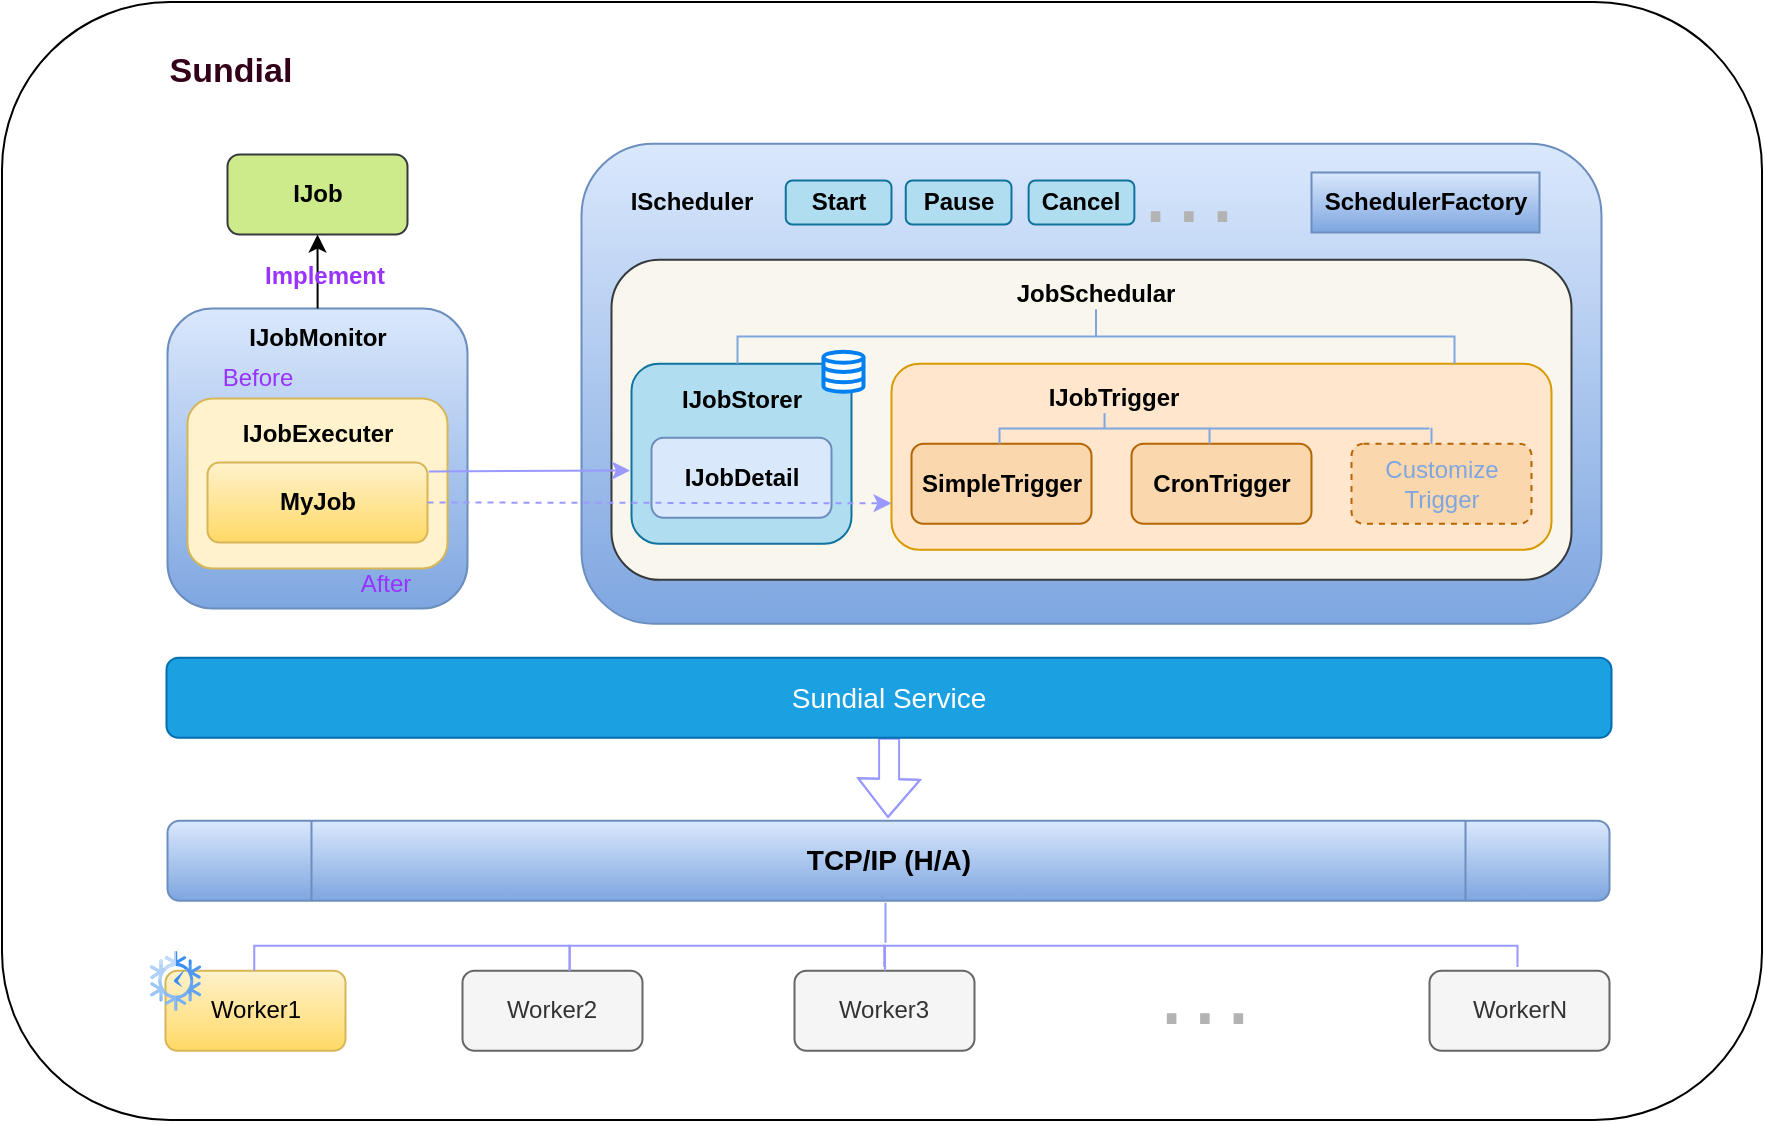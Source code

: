 <mxfile version="15.7.4" type="device"><diagram id="GytMzBVWWDfgr7GGC1Di" name="第 1 页"><mxGraphModel dx="1490" dy="1821" grid="1" gridSize="10" guides="1" tooltips="1" connect="1" arrows="1" fold="1" page="1" pageScale="1" pageWidth="827" pageHeight="1169" math="0" shadow="0"><root><mxCell id="0"/><mxCell id="1" parent="0"/><mxCell id="phc7IHnhwWqnPkmrH-PX-102" value="" style="rounded=1;whiteSpace=wrap;html=1;fontSize=14;strokeWidth=1;" vertex="1" parent="1"><mxGeometry x="124" y="-218" width="880" height="559.03" as="geometry"/></mxCell><mxCell id="phc7IHnhwWqnPkmrH-PX-68" value="" style="rounded=1;whiteSpace=wrap;html=1;strokeColor=#6c8ebf;strokeWidth=1;fillColor=#dae8fc;gradientColor=#7ea6e0;" vertex="1" parent="1"><mxGeometry x="413.75" y="-147.13" width="510" height="240" as="geometry"/></mxCell><mxCell id="phc7IHnhwWqnPkmrH-PX-42" value="" style="rounded=1;whiteSpace=wrap;html=1;strokeColor=#6c8ebf;strokeWidth=1;fillColor=#dae8fc;gradientColor=#7ea6e0;" vertex="1" parent="1"><mxGeometry x="206.75" y="-64.75" width="150" height="150" as="geometry"/></mxCell><mxCell id="phc7IHnhwWqnPkmrH-PX-37" value="" style="rounded=1;whiteSpace=wrap;html=1;fillColor=#fff2cc;strokeColor=#d6b656;" vertex="1" parent="1"><mxGeometry x="216.75" y="-19.75" width="130" height="85" as="geometry"/></mxCell><mxCell id="phc7IHnhwWqnPkmrH-PX-20" value="" style="rounded=1;whiteSpace=wrap;html=1;fillColor=#f9f7ed;strokeColor=#36393d;" vertex="1" parent="1"><mxGeometry x="428.75" y="-89.13" width="480" height="160" as="geometry"/></mxCell><mxCell id="phc7IHnhwWqnPkmrH-PX-16" value="" style="rounded=1;whiteSpace=wrap;html=1;fillColor=#b1ddf0;strokeColor=#10739e;" vertex="1" parent="1"><mxGeometry x="438.75" y="-37.13" width="110" height="90" as="geometry"/></mxCell><mxCell id="phc7IHnhwWqnPkmrH-PX-9" value="" style="rounded=1;whiteSpace=wrap;html=1;fillColor=#ffe6cc;strokeColor=#d79b00;" vertex="1" parent="1"><mxGeometry x="568.75" y="-37.13" width="330" height="93" as="geometry"/></mxCell><mxCell id="phc7IHnhwWqnPkmrH-PX-4" value="SimpleTrigger" style="rounded=1;whiteSpace=wrap;html=1;fillColor=#fad7ac;strokeColor=#b46504;fontStyle=1" vertex="1" parent="1"><mxGeometry x="578.75" y="2.87" width="90" height="40" as="geometry"/></mxCell><mxCell id="phc7IHnhwWqnPkmrH-PX-6" value="CronTrigger" style="rounded=1;whiteSpace=wrap;html=1;fillColor=#fad7ac;strokeColor=#b46504;fontStyle=1" vertex="1" parent="1"><mxGeometry x="688.75" y="2.87" width="90" height="40" as="geometry"/></mxCell><mxCell id="phc7IHnhwWqnPkmrH-PX-10" value="IJobTrigger" style="text;html=1;strokeColor=none;fillColor=none;align=center;verticalAlign=middle;whiteSpace=wrap;rounded=0;fontStyle=1" vertex="1" parent="1"><mxGeometry x="649.75" y="-35.13" width="60" height="30" as="geometry"/></mxCell><mxCell id="phc7IHnhwWqnPkmrH-PX-14" value="IJobDetail" style="rounded=1;whiteSpace=wrap;html=1;fontStyle=1;fillColor=#dae8fc;strokeColor=#6c8ebf;" vertex="1" parent="1"><mxGeometry x="448.75" y="-0.13" width="90" height="40" as="geometry"/></mxCell><mxCell id="phc7IHnhwWqnPkmrH-PX-17" value="IJobStorer" style="text;html=1;strokeColor=none;fillColor=none;align=center;verticalAlign=middle;whiteSpace=wrap;rounded=0;fontStyle=1" vertex="1" parent="1"><mxGeometry x="463.75" y="-34.13" width="60" height="30" as="geometry"/></mxCell><mxCell id="phc7IHnhwWqnPkmrH-PX-19" value="" style="html=1;verticalLabelPosition=bottom;align=center;labelBackgroundColor=#ffffff;verticalAlign=top;strokeWidth=2;strokeColor=#0080F0;shadow=0;dashed=0;shape=mxgraph.ios7.icons.data;" vertex="1" parent="1"><mxGeometry x="534.75" y="-43.13" width="20" height="20" as="geometry"/></mxCell><mxCell id="phc7IHnhwWqnPkmrH-PX-21" value="JobSchedular" style="text;html=1;strokeColor=none;fillColor=none;align=center;verticalAlign=middle;whiteSpace=wrap;rounded=0;fontStyle=1" vertex="1" parent="1"><mxGeometry x="641" y="-87.13" width="60" height="30" as="geometry"/></mxCell><mxCell id="phc7IHnhwWqnPkmrH-PX-26" value="" style="strokeWidth=1;html=1;shape=mxgraph.flowchart.annotation_2;align=left;labelPosition=right;pointerEvents=1;rotation=90;strokeColor=#7EA6E0;" vertex="1" parent="1"><mxGeometry x="667.6" y="-57.29" width="15.32" height="105" as="geometry"/></mxCell><mxCell id="phc7IHnhwWqnPkmrH-PX-30" value="" style="line;strokeWidth=1;html=1;strokeColor=#7EA6E0;" vertex="1" parent="1"><mxGeometry x="727.75" y="-9.79" width="110" height="10" as="geometry"/></mxCell><mxCell id="phc7IHnhwWqnPkmrH-PX-32" value="" style="line;strokeWidth=1;html=1;rotation=90;strokeColor=#7EA6E0;" vertex="1" parent="1"><mxGeometry x="833.13" y="-4.5" width="11.25" height="10" as="geometry"/></mxCell><mxCell id="phc7IHnhwWqnPkmrH-PX-7" value="Customize Trigger" style="rounded=1;whiteSpace=wrap;html=1;fillColor=#fad7ac;strokeColor=#b46504;fontStyle=0;dashed=1;fontColor=#7EA6E0;" vertex="1" parent="1"><mxGeometry x="798.75" y="2.87" width="90" height="40" as="geometry"/></mxCell><mxCell id="phc7IHnhwWqnPkmrH-PX-33" value="" style="strokeWidth=1;html=1;shape=mxgraph.flowchart.annotation_2;align=left;labelPosition=right;pointerEvents=1;rotation=90;strokeColor=#7EA6E0;" vertex="1" parent="1"><mxGeometry x="657.38" y="-230" width="27.25" height="358.5" as="geometry"/></mxCell><mxCell id="phc7IHnhwWqnPkmrH-PX-36" value="MyJob" style="rounded=1;whiteSpace=wrap;html=1;fontStyle=1;fillColor=#fff2cc;strokeColor=#d6b656;gradientColor=#ffd966;" vertex="1" parent="1"><mxGeometry x="226.75" y="12.25" width="110" height="40" as="geometry"/></mxCell><mxCell id="phc7IHnhwWqnPkmrH-PX-39" value="IJob" style="rounded=1;whiteSpace=wrap;html=1;fontStyle=1;fillColor=#cdeb8b;strokeColor=#36393d;" vertex="1" parent="1"><mxGeometry x="236.75" y="-141.75" width="90" height="40" as="geometry"/></mxCell><mxCell id="phc7IHnhwWqnPkmrH-PX-41" value="IJobExecuter" style="text;html=1;strokeColor=none;fillColor=none;align=center;verticalAlign=middle;whiteSpace=wrap;rounded=0;fontStyle=1" vertex="1" parent="1"><mxGeometry x="251.75" y="-17.41" width="60" height="30" as="geometry"/></mxCell><mxCell id="phc7IHnhwWqnPkmrH-PX-58" style="edgeStyle=orthogonalEdgeStyle;rounded=0;orthogonalLoop=1;jettySize=auto;html=1;entryX=0.5;entryY=1;entryDx=0;entryDy=0;fontColor=#9933FF;" edge="1" parent="1" source="phc7IHnhwWqnPkmrH-PX-45" target="phc7IHnhwWqnPkmrH-PX-39"><mxGeometry relative="1" as="geometry"/></mxCell><mxCell id="phc7IHnhwWqnPkmrH-PX-45" value="IJobMonitor" style="text;html=1;strokeColor=none;fillColor=none;align=center;verticalAlign=middle;whiteSpace=wrap;rounded=0;fontStyle=1" vertex="1" parent="1"><mxGeometry x="251.75" y="-64.75" width="60" height="30" as="geometry"/></mxCell><mxCell id="phc7IHnhwWqnPkmrH-PX-52" value="" style="shape=image;html=1;verticalAlign=top;verticalLabelPosition=bottom;labelBackgroundColor=#ffffff;imageAspect=0;aspect=fixed;image=https://cdn3.iconfinder.com/data/icons/watchify-v1-0-80px/80/arrow-left-80px-128.png;fontColor=#7EA6E0;strokeColor=#7EA6E0;strokeWidth=1;rotation=-180;" vertex="1" parent="1"><mxGeometry x="216.75" y="-32.25" width="25" height="25" as="geometry"/></mxCell><mxCell id="phc7IHnhwWqnPkmrH-PX-11" value="" style="shape=image;html=1;verticalAlign=top;verticalLabelPosition=bottom;labelBackgroundColor=#ffffff;imageAspect=0;aspect=fixed;image=https://cdn1.iconfinder.com/data/icons/seo-outline-colored-free/128/Customize_user_profile_Account_man_1-128.png" vertex="1" parent="1"><mxGeometry x="876.75" y="-1.13" width="12" height="12" as="geometry"/></mxCell><mxCell id="phc7IHnhwWqnPkmrH-PX-53" value="" style="shape=image;html=1;verticalAlign=top;verticalLabelPosition=bottom;labelBackgroundColor=#ffffff;imageAspect=0;aspect=fixed;image=https://cdn3.iconfinder.com/data/icons/watchify-v1-0-80px/80/arrow-left-80px-128.png;fontColor=#7EA6E0;strokeColor=#7EA6E0;strokeWidth=1;rotation=0;" vertex="1" parent="1"><mxGeometry x="321.75" y="53.25" width="25" height="25" as="geometry"/></mxCell><mxCell id="phc7IHnhwWqnPkmrH-PX-55" value="Before" style="text;html=1;strokeColor=none;fillColor=none;align=center;verticalAlign=middle;whiteSpace=wrap;rounded=0;fontStyle=0;fontColor=#9933FF;" vertex="1" parent="1"><mxGeometry x="221.75" y="-44.75" width="60" height="30" as="geometry"/></mxCell><mxCell id="phc7IHnhwWqnPkmrH-PX-56" value="After" style="text;html=1;strokeColor=none;fillColor=none;align=center;verticalAlign=middle;whiteSpace=wrap;rounded=0;fontStyle=0;fontColor=#9933FF;" vertex="1" parent="1"><mxGeometry x="285.75" y="58.25" width="60" height="30" as="geometry"/></mxCell><mxCell id="phc7IHnhwWqnPkmrH-PX-59" value="Implement" style="text;html=1;align=center;verticalAlign=middle;resizable=0;points=[];autosize=1;strokeColor=none;fillColor=none;fontColor=#9933FF;fontStyle=1" vertex="1" parent="1"><mxGeometry x="244.75" y="-90.75" width="80" height="20" as="geometry"/></mxCell><mxCell id="phc7IHnhwWqnPkmrH-PX-34" value="" style="shape=image;html=1;verticalAlign=top;verticalLabelPosition=bottom;labelBackgroundColor=#ffffff;imageAspect=0;aspect=fixed;image=https://cdn1.iconfinder.com/data/icons/logos-1/24/protocol-open-id-128.png;fontColor=#7EA6E0;strokeColor=#7EA6E0;strokeWidth=1;" vertex="1" parent="1"><mxGeometry x="373.75" y="-18.79" width="28" height="28" as="geometry"/></mxCell><mxCell id="phc7IHnhwWqnPkmrH-PX-65" value="" style="endArrow=classic;html=1;rounded=0;fontColor=#9933FF;entryX=-0.007;entryY=0.593;entryDx=0;entryDy=0;entryPerimeter=0;strokeColor=#9999FF;exitX=1.006;exitY=0.113;exitDx=0;exitDy=0;exitPerimeter=0;" edge="1" parent="1" source="phc7IHnhwWqnPkmrH-PX-36" target="phc7IHnhwWqnPkmrH-PX-16"><mxGeometry width="50" height="50" relative="1" as="geometry"><mxPoint x="338.75" y="-4.13" as="sourcePoint"/><mxPoint x="437.1" y="-3.71" as="targetPoint"/></mxGeometry></mxCell><mxCell id="phc7IHnhwWqnPkmrH-PX-67" value="" style="endArrow=classic;html=1;rounded=0;fontColor=#9933FF;strokeColor=#9999FF;dashed=1;exitX=1;exitY=0.5;exitDx=0;exitDy=0;entryX=0;entryY=0.75;entryDx=0;entryDy=0;" edge="1" parent="1" source="phc7IHnhwWqnPkmrH-PX-36" target="phc7IHnhwWqnPkmrH-PX-9"><mxGeometry width="50" height="50" relative="1" as="geometry"><mxPoint x="338.75" y="28.87" as="sourcePoint"/><mxPoint x="569.08" y="29.204" as="targetPoint"/></mxGeometry></mxCell><mxCell id="phc7IHnhwWqnPkmrH-PX-70" value="&lt;span&gt;SchedulerFactory&lt;/span&gt;" style="rounded=0;whiteSpace=wrap;html=1;strokeColor=#6c8ebf;strokeWidth=1;fillColor=#dae8fc;gradientColor=#7ea6e0;fontStyle=1" vertex="1" parent="1"><mxGeometry x="778.75" y="-132.75" width="114" height="30" as="geometry"/></mxCell><mxCell id="phc7IHnhwWqnPkmrH-PX-72" value="IScheduler" style="text;html=1;strokeColor=none;fillColor=none;align=center;verticalAlign=middle;whiteSpace=wrap;rounded=0;fontStyle=1" vertex="1" parent="1"><mxGeometry x="438.75" y="-132.75" width="60" height="30" as="geometry"/></mxCell><mxCell id="phc7IHnhwWqnPkmrH-PX-73" value="Start" style="rounded=1;whiteSpace=wrap;html=1;strokeColor=#10739e;strokeWidth=1;fillColor=#b1ddf0;fontStyle=1" vertex="1" parent="1"><mxGeometry x="515.88" y="-128.75" width="52.87" height="22" as="geometry"/></mxCell><mxCell id="phc7IHnhwWqnPkmrH-PX-75" value="Pause" style="rounded=1;whiteSpace=wrap;html=1;strokeColor=#10739e;strokeWidth=1;fillColor=#b1ddf0;fontStyle=1" vertex="1" parent="1"><mxGeometry x="575.88" y="-128.75" width="52.87" height="22" as="geometry"/></mxCell><mxCell id="phc7IHnhwWqnPkmrH-PX-76" value="Cancel" style="rounded=1;whiteSpace=wrap;html=1;strokeColor=#10739e;strokeWidth=1;fillColor=#b1ddf0;fontStyle=1" vertex="1" parent="1"><mxGeometry x="637.31" y="-128.75" width="52.87" height="22" as="geometry"/></mxCell><mxCell id="phc7IHnhwWqnPkmrH-PX-79" value="···" style="text;html=1;align=center;verticalAlign=middle;resizable=0;points=[];autosize=1;strokeColor=none;fillColor=none;fontColor=#B3B3B3;fontSize=50;" vertex="1" parent="1"><mxGeometry x="681.75" y="-149.75" width="70" height="70" as="geometry"/></mxCell><mxCell id="phc7IHnhwWqnPkmrH-PX-100" style="edgeStyle=orthogonalEdgeStyle;rounded=0;orthogonalLoop=1;jettySize=auto;html=1;fontSize=14;fontColor=#33001A;strokeColor=#9999FF;shape=flexArrow;" edge="1" parent="1" source="phc7IHnhwWqnPkmrH-PX-80"><mxGeometry relative="1" as="geometry"><mxPoint x="567" y="190" as="targetPoint"/></mxGeometry></mxCell><mxCell id="phc7IHnhwWqnPkmrH-PX-80" value="Sundial Service" style="rounded=1;whiteSpace=wrap;html=1;fontSize=14;strokeColor=#006EAF;strokeWidth=1;fillColor=#1ba1e2;fontColor=#ffffff;" vertex="1" parent="1"><mxGeometry x="206.25" y="109.87" width="722.5" height="40" as="geometry"/></mxCell><mxCell id="phc7IHnhwWqnPkmrH-PX-82" value="Worker1" style="rounded=1;whiteSpace=wrap;html=1;fillColor=#fff2cc;strokeColor=#d6b656;fontStyle=0;gradientColor=#ffd966;" vertex="1" parent="1"><mxGeometry x="205.75" y="266.4" width="90" height="40" as="geometry"/></mxCell><mxCell id="phc7IHnhwWqnPkmrH-PX-83" value="Worker2" style="rounded=1;whiteSpace=wrap;html=1;fillColor=#f5f5f5;strokeColor=#666666;fontStyle=0;fontColor=#333333;" vertex="1" parent="1"><mxGeometry x="354.25" y="266.4" width="90" height="40" as="geometry"/></mxCell><mxCell id="phc7IHnhwWqnPkmrH-PX-84" value="Worker3" style="rounded=1;whiteSpace=wrap;html=1;fillColor=#f5f5f5;strokeColor=#666666;fontStyle=0;fontColor=#333333;" vertex="1" parent="1"><mxGeometry x="520.25" y="266.4" width="90" height="40" as="geometry"/></mxCell><mxCell id="phc7IHnhwWqnPkmrH-PX-85" value="WorkerN" style="rounded=1;whiteSpace=wrap;html=1;fontStyle=0;fillColor=#f5f5f5;strokeColor=#666666;fontColor=#333333;" vertex="1" parent="1"><mxGeometry x="837.75" y="266.4" width="90" height="40" as="geometry"/></mxCell><mxCell id="phc7IHnhwWqnPkmrH-PX-86" value="···" style="text;html=1;align=center;verticalAlign=middle;resizable=0;points=[];autosize=1;strokeColor=none;fillColor=none;fontColor=#B3B3B3;fontSize=50;" vertex="1" parent="1"><mxGeometry x="690" y="251.4" width="70" height="70" as="geometry"/></mxCell><mxCell id="phc7IHnhwWqnPkmrH-PX-87" value="TCP/IP (H/A)" style="shape=process;whiteSpace=wrap;html=1;backgroundOutline=1;rounded=1;fontSize=14;strokeColor=#6c8ebf;strokeWidth=1;fillColor=#dae8fc;fontStyle=1;gradientColor=#7ea6e0;" vertex="1" parent="1"><mxGeometry x="206.75" y="191.4" width="721" height="40" as="geometry"/></mxCell><mxCell id="phc7IHnhwWqnPkmrH-PX-89" value="" style="strokeWidth=1;html=1;shape=mxgraph.flowchart.annotation_1;align=left;pointerEvents=1;rounded=1;fontSize=14;fontColor=#33001A;rotation=90;strokeColor=#9999FF;" vertex="1" parent="1"><mxGeometry x="480.38" y="181.28" width="12.5" height="157.75" as="geometry"/></mxCell><mxCell id="phc7IHnhwWqnPkmrH-PX-90" value="" style="strokeWidth=1;html=1;shape=mxgraph.flowchart.annotation_1;align=left;pointerEvents=1;rounded=1;fontSize=14;fontColor=#33001A;rotation=90;strokeColor=#9999FF;" vertex="1" parent="1"><mxGeometry x="322.75" y="181.28" width="12.5" height="157.75" as="geometry"/></mxCell><mxCell id="phc7IHnhwWqnPkmrH-PX-91" value="" style="strokeWidth=1;html=1;shape=mxgraph.flowchart.annotation_1;align=left;pointerEvents=1;rounded=1;fontSize=14;fontColor=#33001A;rotation=90;strokeColor=#9999FF;" vertex="1" parent="1"><mxGeometry x="718.16" y="100.87" width="10.56" height="316.63" as="geometry"/></mxCell><mxCell id="phc7IHnhwWqnPkmrH-PX-92" value="" style="line;strokeWidth=1;html=1;rounded=1;fontSize=14;fontColor=#33001A;rotation=90;strokeColor=#9999FF;" vertex="1" parent="1"><mxGeometry x="555.75" y="237.4" width="20" height="10" as="geometry"/></mxCell><mxCell id="phc7IHnhwWqnPkmrH-PX-98" value="" style="sketch=0;html=1;aspect=fixed;strokeColor=none;shadow=0;align=center;verticalAlign=top;fillColor=#3B8DF1;shape=mxgraph.gcp2.time_clock;rounded=1;fontSize=14;fontColor=#33001A;" vertex="1" parent="1"><mxGeometry x="198" y="256.46" width="25.75" height="29.94" as="geometry"/></mxCell><mxCell id="phc7IHnhwWqnPkmrH-PX-103" value="Sundial" style="text;html=1;align=center;verticalAlign=middle;resizable=0;points=[];autosize=1;strokeColor=none;fillColor=none;fontSize=17;fontColor=#33001A;fontStyle=1" vertex="1" parent="1"><mxGeometry x="198" y="-198" width="80" height="30" as="geometry"/></mxCell></root></mxGraphModel></diagram></mxfile>